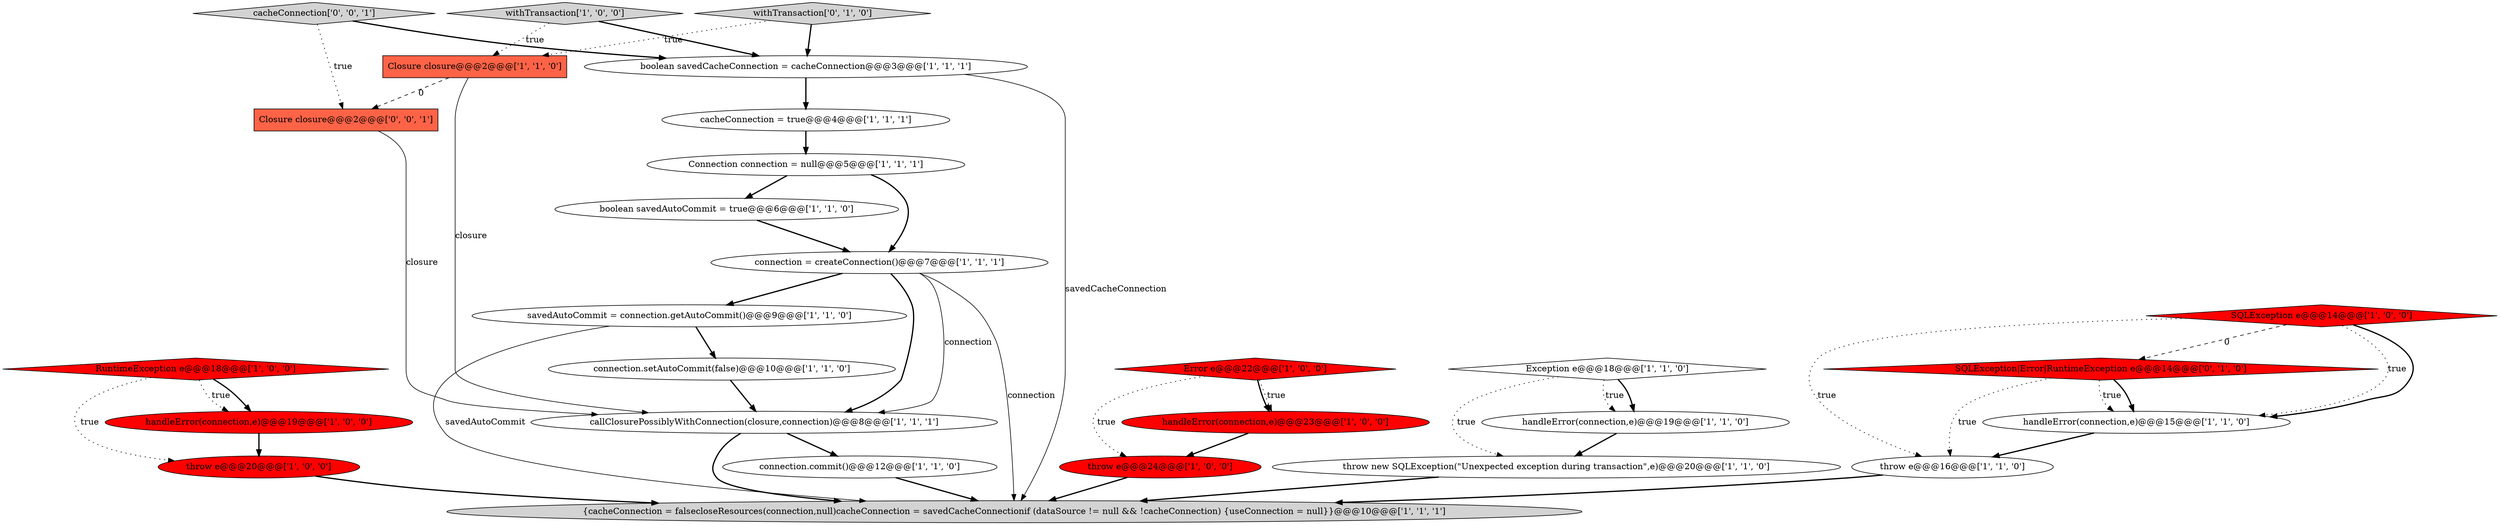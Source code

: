 digraph {
14 [style = filled, label = "boolean savedAutoCommit = true@@@6@@@['1', '1', '0']", fillcolor = white, shape = ellipse image = "AAA0AAABBB1BBB"];
17 [style = filled, label = "Connection connection = null@@@5@@@['1', '1', '1']", fillcolor = white, shape = ellipse image = "AAA0AAABBB1BBB"];
6 [style = filled, label = "{cacheConnection = falsecloseResources(connection,null)cacheConnection = savedCacheConnectionif (dataSource != null && !cacheConnection) {useConnection = null}}@@@10@@@['1', '1', '1']", fillcolor = lightgray, shape = ellipse image = "AAA0AAABBB1BBB"];
0 [style = filled, label = "throw e@@@20@@@['1', '0', '0']", fillcolor = red, shape = ellipse image = "AAA1AAABBB1BBB"];
1 [style = filled, label = "withTransaction['1', '0', '0']", fillcolor = lightgray, shape = diamond image = "AAA0AAABBB1BBB"];
12 [style = filled, label = "handleError(connection,e)@@@23@@@['1', '0', '0']", fillcolor = red, shape = ellipse image = "AAA1AAABBB1BBB"];
27 [style = filled, label = "cacheConnection['0', '0', '1']", fillcolor = lightgray, shape = diamond image = "AAA0AAABBB3BBB"];
3 [style = filled, label = "handleError(connection,e)@@@15@@@['1', '1', '0']", fillcolor = white, shape = ellipse image = "AAA0AAABBB1BBB"];
24 [style = filled, label = "withTransaction['0', '1', '0']", fillcolor = lightgray, shape = diamond image = "AAA0AAABBB2BBB"];
16 [style = filled, label = "Closure closure@@@2@@@['1', '1', '0']", fillcolor = tomato, shape = box image = "AAA0AAABBB1BBB"];
15 [style = filled, label = "handleError(connection,e)@@@19@@@['1', '1', '0']", fillcolor = white, shape = ellipse image = "AAA0AAABBB1BBB"];
26 [style = filled, label = "Closure closure@@@2@@@['0', '0', '1']", fillcolor = tomato, shape = box image = "AAA0AAABBB3BBB"];
9 [style = filled, label = "Exception e@@@18@@@['1', '1', '0']", fillcolor = white, shape = diamond image = "AAA0AAABBB1BBB"];
23 [style = filled, label = "cacheConnection = true@@@4@@@['1', '1', '1']", fillcolor = white, shape = ellipse image = "AAA0AAABBB1BBB"];
25 [style = filled, label = "SQLException|Error|RuntimeException e@@@14@@@['0', '1', '0']", fillcolor = red, shape = diamond image = "AAA1AAABBB2BBB"];
21 [style = filled, label = "connection.setAutoCommit(false)@@@10@@@['1', '1', '0']", fillcolor = white, shape = ellipse image = "AAA0AAABBB1BBB"];
18 [style = filled, label = "connection = createConnection()@@@7@@@['1', '1', '1']", fillcolor = white, shape = ellipse image = "AAA0AAABBB1BBB"];
7 [style = filled, label = "handleError(connection,e)@@@19@@@['1', '0', '0']", fillcolor = red, shape = ellipse image = "AAA1AAABBB1BBB"];
8 [style = filled, label = "connection.commit()@@@12@@@['1', '1', '0']", fillcolor = white, shape = ellipse image = "AAA0AAABBB1BBB"];
13 [style = filled, label = "Error e@@@22@@@['1', '0', '0']", fillcolor = red, shape = diamond image = "AAA1AAABBB1BBB"];
4 [style = filled, label = "boolean savedCacheConnection = cacheConnection@@@3@@@['1', '1', '1']", fillcolor = white, shape = ellipse image = "AAA0AAABBB1BBB"];
5 [style = filled, label = "RuntimeException e@@@18@@@['1', '0', '0']", fillcolor = red, shape = diamond image = "AAA1AAABBB1BBB"];
2 [style = filled, label = "throw e@@@24@@@['1', '0', '0']", fillcolor = red, shape = ellipse image = "AAA1AAABBB1BBB"];
19 [style = filled, label = "throw new SQLException(\"Unexpected exception during transaction\",e)@@@20@@@['1', '1', '0']", fillcolor = white, shape = ellipse image = "AAA0AAABBB1BBB"];
20 [style = filled, label = "savedAutoCommit = connection.getAutoCommit()@@@9@@@['1', '1', '0']", fillcolor = white, shape = ellipse image = "AAA0AAABBB1BBB"];
11 [style = filled, label = "throw e@@@16@@@['1', '1', '0']", fillcolor = white, shape = ellipse image = "AAA0AAABBB1BBB"];
22 [style = filled, label = "callClosurePossiblyWithConnection(closure,connection)@@@8@@@['1', '1', '1']", fillcolor = white, shape = ellipse image = "AAA0AAABBB1BBB"];
10 [style = filled, label = "SQLException e@@@14@@@['1', '0', '0']", fillcolor = red, shape = diamond image = "AAA1AAABBB1BBB"];
1->4 [style = bold, label=""];
18->22 [style = solid, label="connection"];
13->12 [style = dotted, label="true"];
0->6 [style = bold, label=""];
2->6 [style = bold, label=""];
27->26 [style = dotted, label="true"];
11->6 [style = bold, label=""];
25->3 [style = bold, label=""];
3->11 [style = bold, label=""];
10->3 [style = dotted, label="true"];
10->3 [style = bold, label=""];
8->6 [style = bold, label=""];
7->0 [style = bold, label=""];
5->0 [style = dotted, label="true"];
15->19 [style = bold, label=""];
19->6 [style = bold, label=""];
25->11 [style = dotted, label="true"];
24->16 [style = dotted, label="true"];
20->21 [style = bold, label=""];
22->8 [style = bold, label=""];
13->2 [style = dotted, label="true"];
16->26 [style = dashed, label="0"];
18->20 [style = bold, label=""];
12->2 [style = bold, label=""];
27->4 [style = bold, label=""];
24->4 [style = bold, label=""];
18->22 [style = bold, label=""];
13->12 [style = bold, label=""];
9->19 [style = dotted, label="true"];
16->22 [style = solid, label="closure"];
10->11 [style = dotted, label="true"];
26->22 [style = solid, label="closure"];
17->14 [style = bold, label=""];
21->22 [style = bold, label=""];
9->15 [style = bold, label=""];
18->6 [style = solid, label="connection"];
5->7 [style = dotted, label="true"];
17->18 [style = bold, label=""];
25->3 [style = dotted, label="true"];
5->7 [style = bold, label=""];
23->17 [style = bold, label=""];
14->18 [style = bold, label=""];
9->15 [style = dotted, label="true"];
1->16 [style = dotted, label="true"];
10->25 [style = dashed, label="0"];
4->23 [style = bold, label=""];
20->6 [style = solid, label="savedAutoCommit"];
22->6 [style = bold, label=""];
4->6 [style = solid, label="savedCacheConnection"];
}
